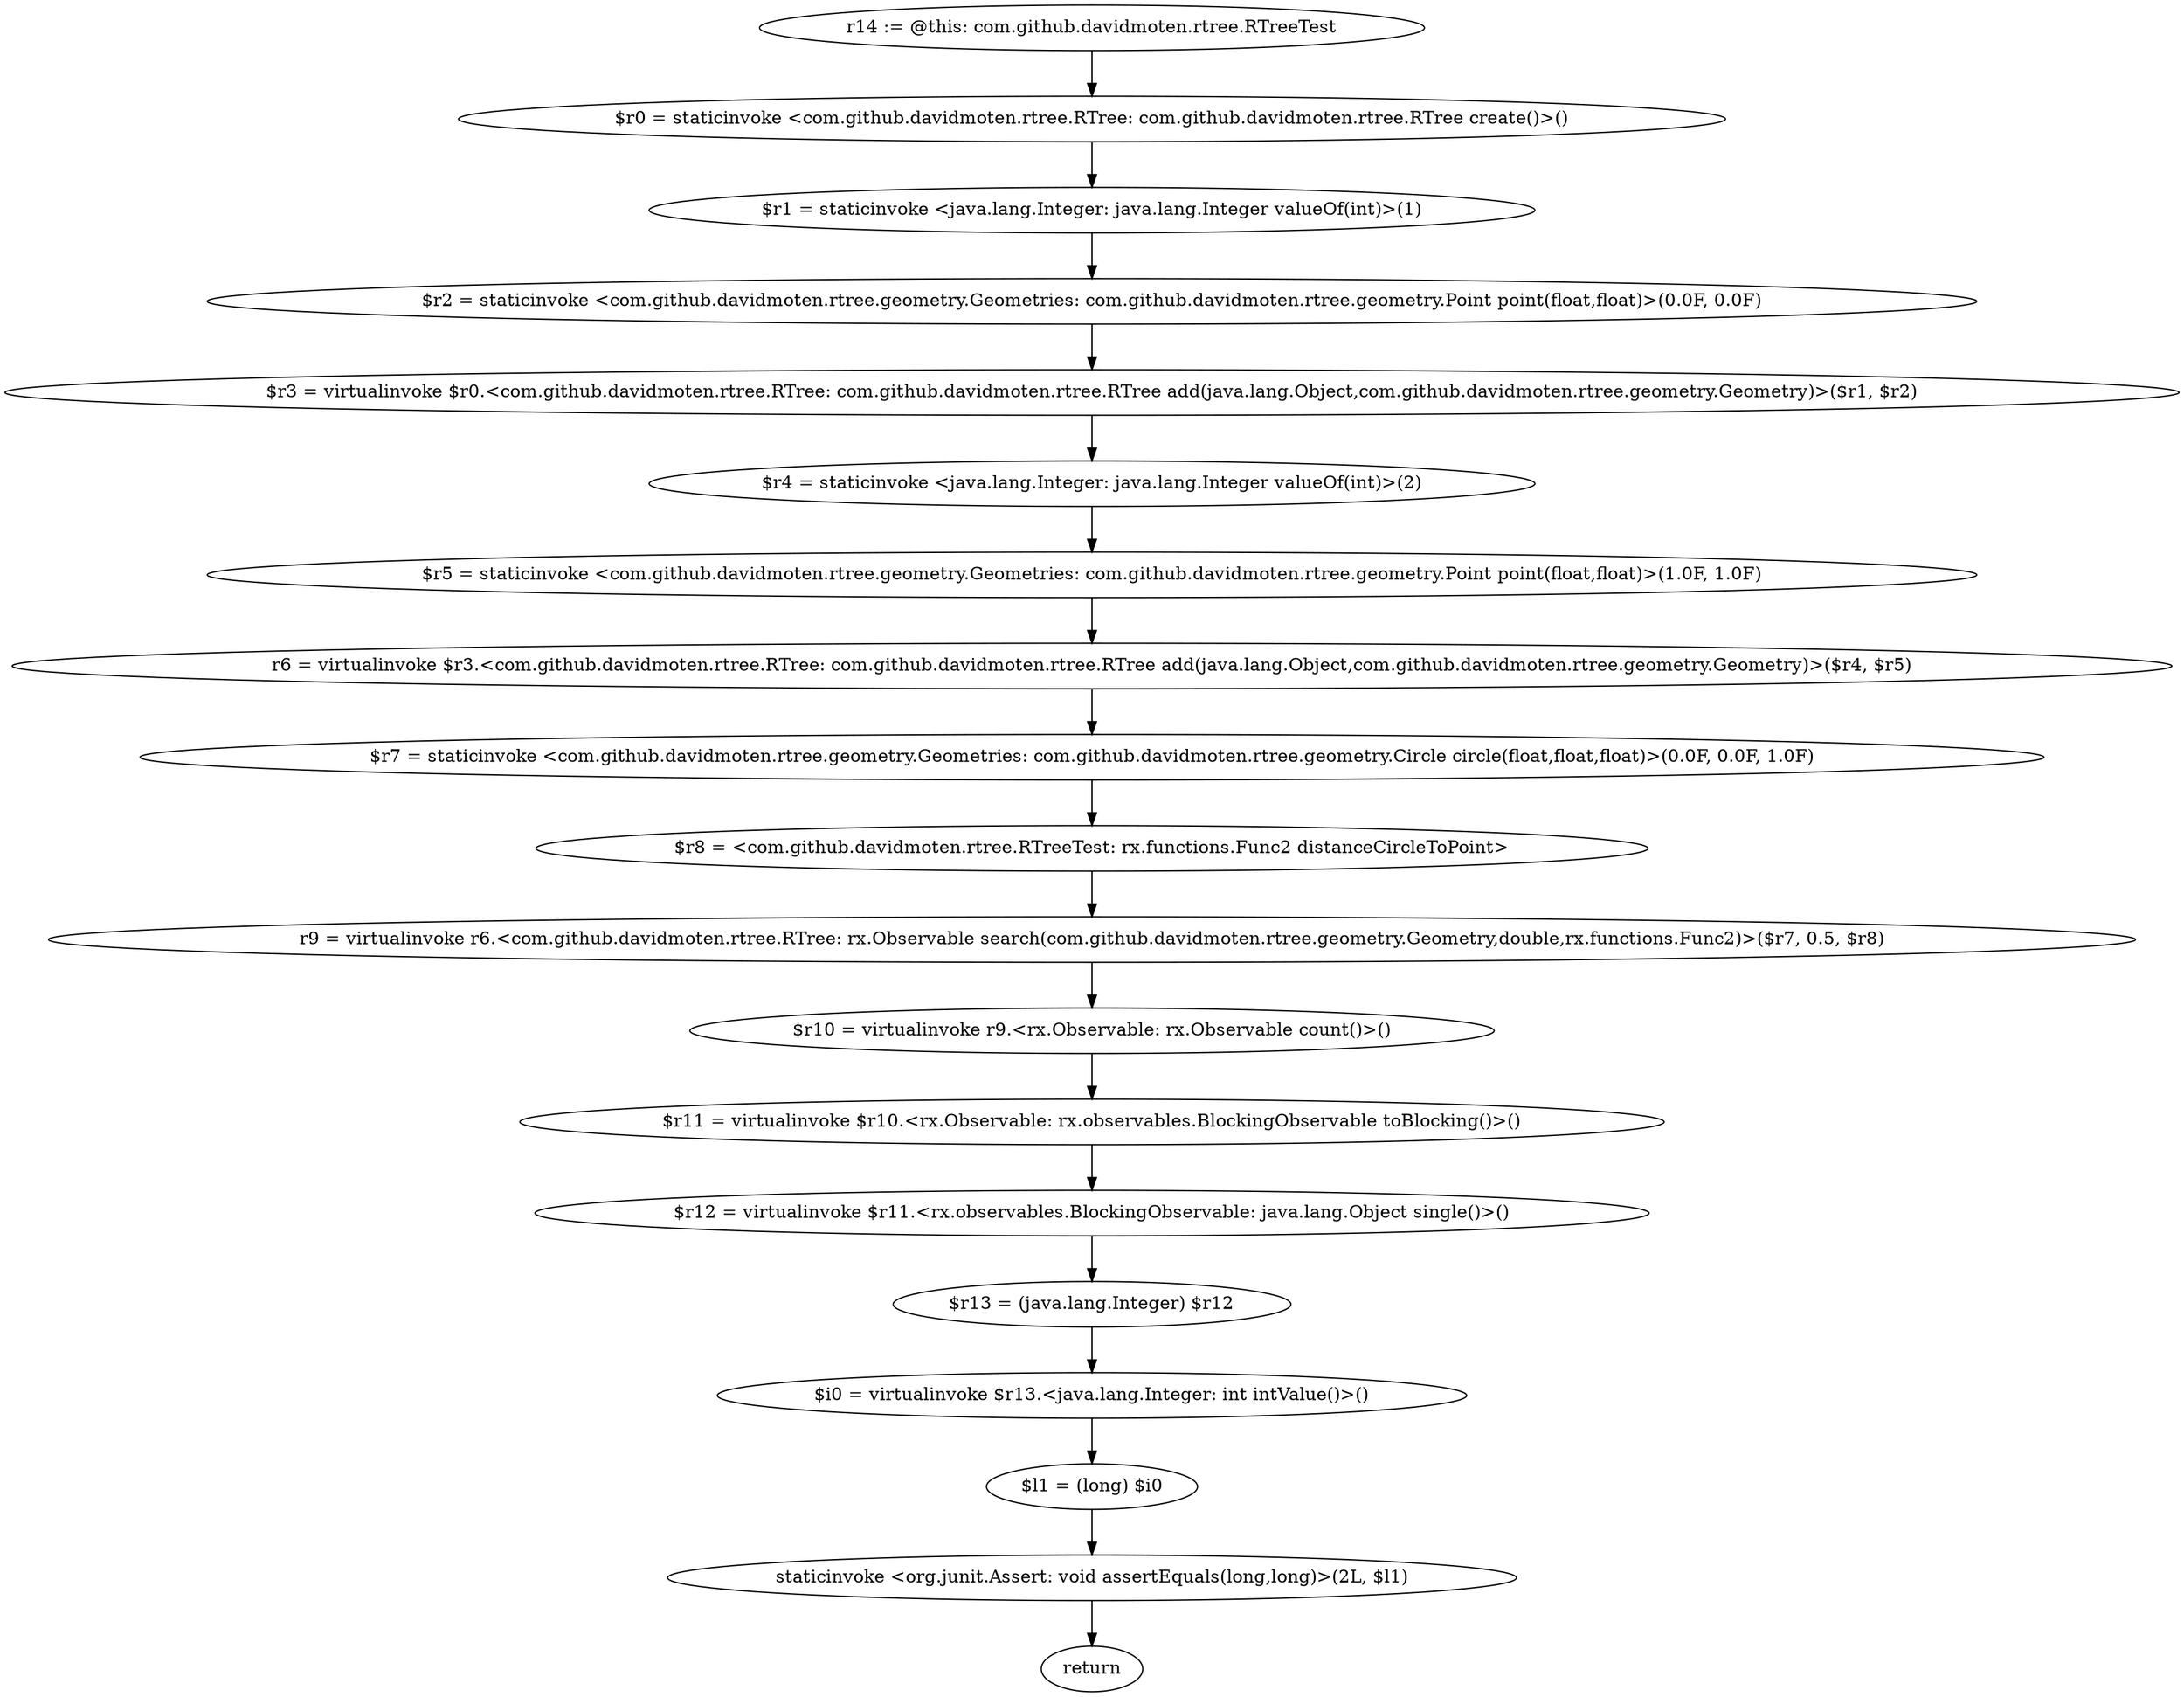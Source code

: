 digraph "unitGraph" {
    "r14 := @this: com.github.davidmoten.rtree.RTreeTest"
    "$r0 = staticinvoke <com.github.davidmoten.rtree.RTree: com.github.davidmoten.rtree.RTree create()>()"
    "$r1 = staticinvoke <java.lang.Integer: java.lang.Integer valueOf(int)>(1)"
    "$r2 = staticinvoke <com.github.davidmoten.rtree.geometry.Geometries: com.github.davidmoten.rtree.geometry.Point point(float,float)>(0.0F, 0.0F)"
    "$r3 = virtualinvoke $r0.<com.github.davidmoten.rtree.RTree: com.github.davidmoten.rtree.RTree add(java.lang.Object,com.github.davidmoten.rtree.geometry.Geometry)>($r1, $r2)"
    "$r4 = staticinvoke <java.lang.Integer: java.lang.Integer valueOf(int)>(2)"
    "$r5 = staticinvoke <com.github.davidmoten.rtree.geometry.Geometries: com.github.davidmoten.rtree.geometry.Point point(float,float)>(1.0F, 1.0F)"
    "r6 = virtualinvoke $r3.<com.github.davidmoten.rtree.RTree: com.github.davidmoten.rtree.RTree add(java.lang.Object,com.github.davidmoten.rtree.geometry.Geometry)>($r4, $r5)"
    "$r7 = staticinvoke <com.github.davidmoten.rtree.geometry.Geometries: com.github.davidmoten.rtree.geometry.Circle circle(float,float,float)>(0.0F, 0.0F, 1.0F)"
    "$r8 = <com.github.davidmoten.rtree.RTreeTest: rx.functions.Func2 distanceCircleToPoint>"
    "r9 = virtualinvoke r6.<com.github.davidmoten.rtree.RTree: rx.Observable search(com.github.davidmoten.rtree.geometry.Geometry,double,rx.functions.Func2)>($r7, 0.5, $r8)"
    "$r10 = virtualinvoke r9.<rx.Observable: rx.Observable count()>()"
    "$r11 = virtualinvoke $r10.<rx.Observable: rx.observables.BlockingObservable toBlocking()>()"
    "$r12 = virtualinvoke $r11.<rx.observables.BlockingObservable: java.lang.Object single()>()"
    "$r13 = (java.lang.Integer) $r12"
    "$i0 = virtualinvoke $r13.<java.lang.Integer: int intValue()>()"
    "$l1 = (long) $i0"
    "staticinvoke <org.junit.Assert: void assertEquals(long,long)>(2L, $l1)"
    "return"
    "r14 := @this: com.github.davidmoten.rtree.RTreeTest"->"$r0 = staticinvoke <com.github.davidmoten.rtree.RTree: com.github.davidmoten.rtree.RTree create()>()";
    "$r0 = staticinvoke <com.github.davidmoten.rtree.RTree: com.github.davidmoten.rtree.RTree create()>()"->"$r1 = staticinvoke <java.lang.Integer: java.lang.Integer valueOf(int)>(1)";
    "$r1 = staticinvoke <java.lang.Integer: java.lang.Integer valueOf(int)>(1)"->"$r2 = staticinvoke <com.github.davidmoten.rtree.geometry.Geometries: com.github.davidmoten.rtree.geometry.Point point(float,float)>(0.0F, 0.0F)";
    "$r2 = staticinvoke <com.github.davidmoten.rtree.geometry.Geometries: com.github.davidmoten.rtree.geometry.Point point(float,float)>(0.0F, 0.0F)"->"$r3 = virtualinvoke $r0.<com.github.davidmoten.rtree.RTree: com.github.davidmoten.rtree.RTree add(java.lang.Object,com.github.davidmoten.rtree.geometry.Geometry)>($r1, $r2)";
    "$r3 = virtualinvoke $r0.<com.github.davidmoten.rtree.RTree: com.github.davidmoten.rtree.RTree add(java.lang.Object,com.github.davidmoten.rtree.geometry.Geometry)>($r1, $r2)"->"$r4 = staticinvoke <java.lang.Integer: java.lang.Integer valueOf(int)>(2)";
    "$r4 = staticinvoke <java.lang.Integer: java.lang.Integer valueOf(int)>(2)"->"$r5 = staticinvoke <com.github.davidmoten.rtree.geometry.Geometries: com.github.davidmoten.rtree.geometry.Point point(float,float)>(1.0F, 1.0F)";
    "$r5 = staticinvoke <com.github.davidmoten.rtree.geometry.Geometries: com.github.davidmoten.rtree.geometry.Point point(float,float)>(1.0F, 1.0F)"->"r6 = virtualinvoke $r3.<com.github.davidmoten.rtree.RTree: com.github.davidmoten.rtree.RTree add(java.lang.Object,com.github.davidmoten.rtree.geometry.Geometry)>($r4, $r5)";
    "r6 = virtualinvoke $r3.<com.github.davidmoten.rtree.RTree: com.github.davidmoten.rtree.RTree add(java.lang.Object,com.github.davidmoten.rtree.geometry.Geometry)>($r4, $r5)"->"$r7 = staticinvoke <com.github.davidmoten.rtree.geometry.Geometries: com.github.davidmoten.rtree.geometry.Circle circle(float,float,float)>(0.0F, 0.0F, 1.0F)";
    "$r7 = staticinvoke <com.github.davidmoten.rtree.geometry.Geometries: com.github.davidmoten.rtree.geometry.Circle circle(float,float,float)>(0.0F, 0.0F, 1.0F)"->"$r8 = <com.github.davidmoten.rtree.RTreeTest: rx.functions.Func2 distanceCircleToPoint>";
    "$r8 = <com.github.davidmoten.rtree.RTreeTest: rx.functions.Func2 distanceCircleToPoint>"->"r9 = virtualinvoke r6.<com.github.davidmoten.rtree.RTree: rx.Observable search(com.github.davidmoten.rtree.geometry.Geometry,double,rx.functions.Func2)>($r7, 0.5, $r8)";
    "r9 = virtualinvoke r6.<com.github.davidmoten.rtree.RTree: rx.Observable search(com.github.davidmoten.rtree.geometry.Geometry,double,rx.functions.Func2)>($r7, 0.5, $r8)"->"$r10 = virtualinvoke r9.<rx.Observable: rx.Observable count()>()";
    "$r10 = virtualinvoke r9.<rx.Observable: rx.Observable count()>()"->"$r11 = virtualinvoke $r10.<rx.Observable: rx.observables.BlockingObservable toBlocking()>()";
    "$r11 = virtualinvoke $r10.<rx.Observable: rx.observables.BlockingObservable toBlocking()>()"->"$r12 = virtualinvoke $r11.<rx.observables.BlockingObservable: java.lang.Object single()>()";
    "$r12 = virtualinvoke $r11.<rx.observables.BlockingObservable: java.lang.Object single()>()"->"$r13 = (java.lang.Integer) $r12";
    "$r13 = (java.lang.Integer) $r12"->"$i0 = virtualinvoke $r13.<java.lang.Integer: int intValue()>()";
    "$i0 = virtualinvoke $r13.<java.lang.Integer: int intValue()>()"->"$l1 = (long) $i0";
    "$l1 = (long) $i0"->"staticinvoke <org.junit.Assert: void assertEquals(long,long)>(2L, $l1)";
    "staticinvoke <org.junit.Assert: void assertEquals(long,long)>(2L, $l1)"->"return";
}
